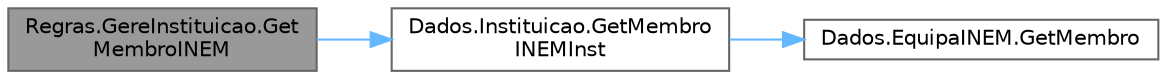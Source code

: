 digraph "Regras.GereInstituicao.GetMembroINEM"
{
 // LATEX_PDF_SIZE
  bgcolor="transparent";
  edge [fontname=Helvetica,fontsize=10,labelfontname=Helvetica,labelfontsize=10];
  node [fontname=Helvetica,fontsize=10,shape=box,height=0.2,width=0.4];
  rankdir="LR";
  Node1 [id="Node000001",label="Regras.GereInstituicao.Get\lMembroINEM",height=0.2,width=0.4,color="gray40", fillcolor="grey60", style="filled", fontcolor="black",tooltip="Funcao que devolve as informacoes de um membro do INEM da instituicao."];
  Node1 -> Node2 [id="edge3_Node000001_Node000002",color="steelblue1",style="solid",tooltip=" "];
  Node2 [id="Node000002",label="Dados.Instituicao.GetMembro\lINEMInst",height=0.2,width=0.4,color="grey40", fillcolor="white", style="filled",URL="$class_dados_1_1_instituicao.html#a7355bed1de53edf16e70e8f857e725e9",tooltip="Funcao que devolve as informacoes de um membro do INEM da equipa de INEM da instituicao."];
  Node2 -> Node3 [id="edge4_Node000002_Node000003",color="steelblue1",style="solid",tooltip=" "];
  Node3 [id="Node000003",label="Dados.EquipaINEM.GetMembro",height=0.2,width=0.4,color="grey40", fillcolor="white", style="filled",URL="$class_dados_1_1_equipa_i_n_e_m.html#afad9b704cb3bed06515eabc0df8c36d5",tooltip="Funcao que devolve as informacoes de um membro do INEM."];
}
